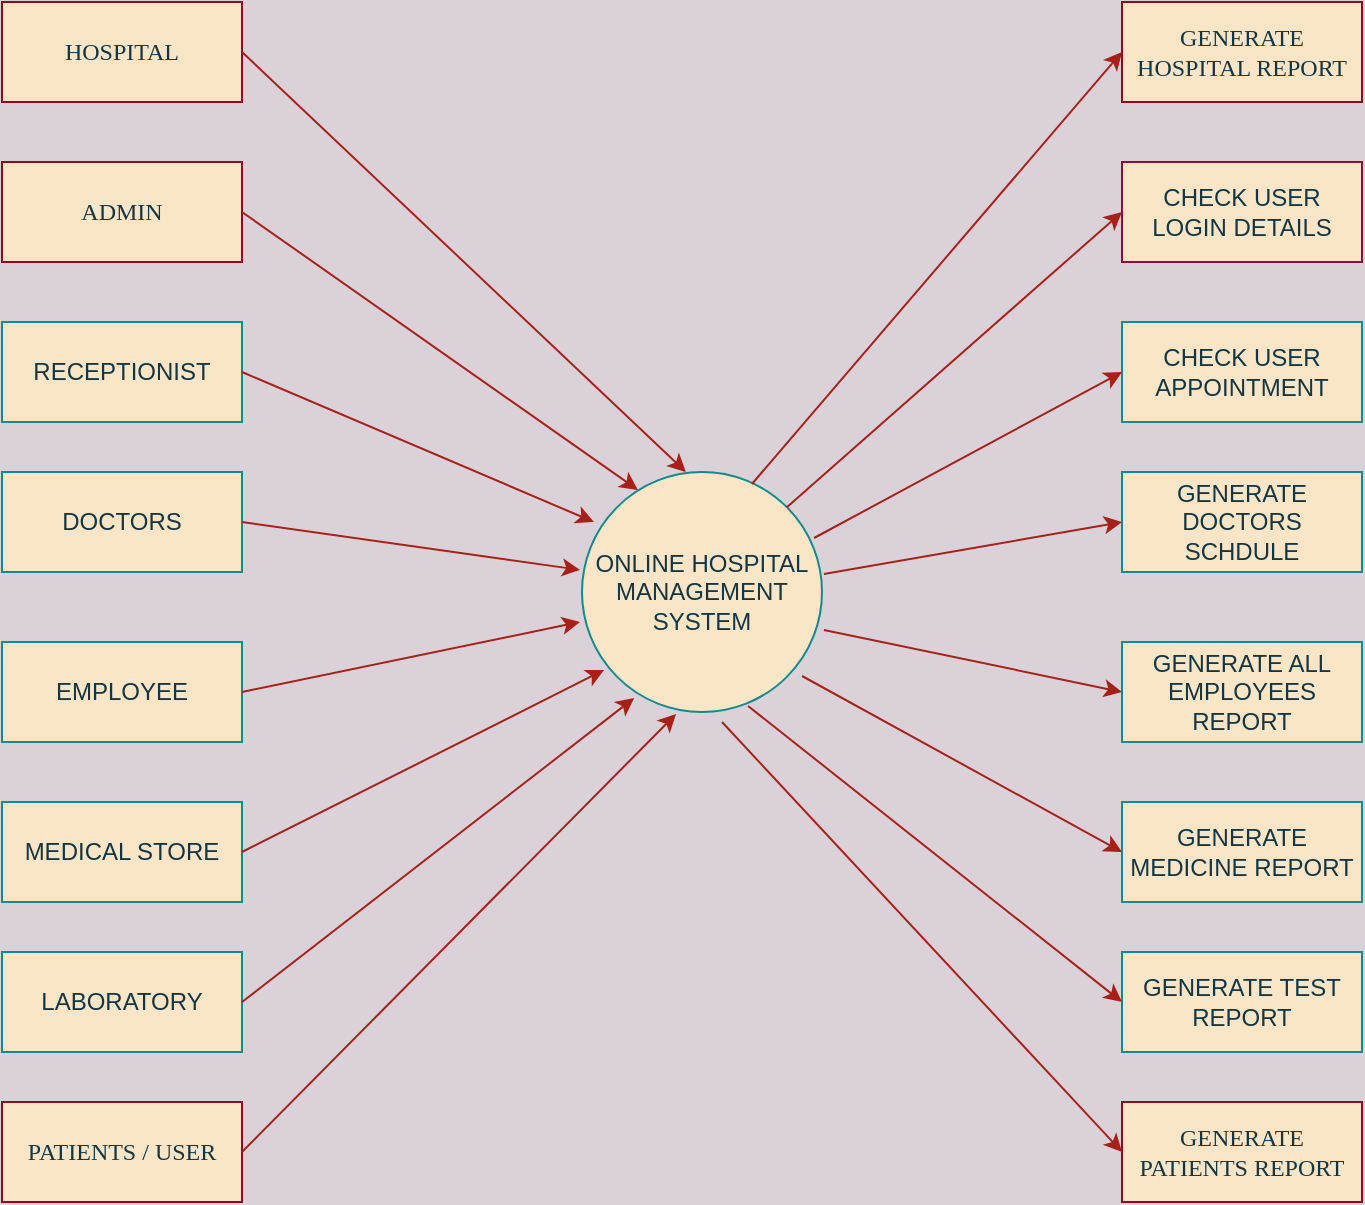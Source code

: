 <mxfile version="14.0.1" type="github"><diagram id="DVASFaZAz6q-PHXZ2Sll" name="Page-1"><mxGraphModel dx="868" dy="450" grid="1" gridSize="10" guides="1" tooltips="1" connect="1" arrows="1" fold="1" page="1" pageScale="1" pageWidth="827" pageHeight="1169" background="#DAD2D8" math="0" shadow="0"><root><mxCell id="0"/><mxCell id="1" parent="0"/><mxCell id="huZP6y6xVw-NCn5vDcRq-1" value="ONLINE HOSPITAL MANAGEMENT SYSTEM" style="ellipse;whiteSpace=wrap;html=1;aspect=fixed;fillColor=#FAE5C7;strokeColor=#0F8B8D;fontColor=#143642;" parent="1" vertex="1"><mxGeometry x="340" y="295" width="120" height="120" as="geometry"/></mxCell><mxCell id="huZP6y6xVw-NCn5vDcRq-2" value="&lt;font face=&quot;Verdana&quot; style=&quot;font-size: 12px&quot;&gt;ADMIN&lt;/font&gt;" style="rounded=0;whiteSpace=wrap;html=1;fillColor=#FAE5C7;strokeColor=#8D0B25;fontColor=#143642;" parent="1" vertex="1"><mxGeometry x="50" y="140" width="120" height="50" as="geometry"/></mxCell><mxCell id="huZP6y6xVw-NCn5vDcRq-3" value="RECEPTIONIST" style="rounded=0;whiteSpace=wrap;html=1;fillColor=#FAE5C7;strokeColor=#0F8B8D;fontColor=#143642;" parent="1" vertex="1"><mxGeometry x="50" y="220" width="120" height="50" as="geometry"/></mxCell><mxCell id="huZP6y6xVw-NCn5vDcRq-4" value="DOCTORS" style="rounded=0;whiteSpace=wrap;html=1;fillColor=#FAE5C7;strokeColor=#0F8B8D;fontColor=#143642;" parent="1" vertex="1"><mxGeometry x="50" y="295" width="120" height="50" as="geometry"/></mxCell><mxCell id="huZP6y6xVw-NCn5vDcRq-5" value="EMPLOYEE" style="rounded=0;whiteSpace=wrap;html=1;fillColor=#FAE5C7;strokeColor=#0F8B8D;fontColor=#143642;" parent="1" vertex="1"><mxGeometry x="50" y="380" width="120" height="50" as="geometry"/></mxCell><mxCell id="huZP6y6xVw-NCn5vDcRq-6" value="MEDICAL STORE" style="rounded=0;whiteSpace=wrap;html=1;fillColor=#FAE5C7;strokeColor=#0F8B8D;fontColor=#143642;" parent="1" vertex="1"><mxGeometry x="50" y="460" width="120" height="50" as="geometry"/></mxCell><mxCell id="huZP6y6xVw-NCn5vDcRq-7" value="LABORATORY" style="rounded=0;whiteSpace=wrap;html=1;fillColor=#FAE5C7;strokeColor=#0F8B8D;fontColor=#143642;" parent="1" vertex="1"><mxGeometry x="50" y="535" width="120" height="50" as="geometry"/></mxCell><mxCell id="huZP6y6xVw-NCn5vDcRq-8" value="CHECK USER LOGIN DETAILS" style="rounded=0;whiteSpace=wrap;html=1;fillColor=#FAE5C7;strokeColor=#8D0D40;fontColor=#143642;" parent="1" vertex="1"><mxGeometry x="610" y="140" width="120" height="50" as="geometry"/></mxCell><mxCell id="huZP6y6xVw-NCn5vDcRq-9" value="CHECK USER APPOINTMENT" style="rounded=0;whiteSpace=wrap;html=1;fillColor=#FAE5C7;strokeColor=#0F8B8D;fontColor=#143642;" parent="1" vertex="1"><mxGeometry x="610" y="220" width="120" height="50" as="geometry"/></mxCell><mxCell id="huZP6y6xVw-NCn5vDcRq-10" value="GENERATE DOCTORS SCHDULE" style="rounded=0;whiteSpace=wrap;html=1;fillColor=#FAE5C7;strokeColor=#0F8B8D;fontColor=#143642;" parent="1" vertex="1"><mxGeometry x="610" y="295" width="120" height="50" as="geometry"/></mxCell><mxCell id="huZP6y6xVw-NCn5vDcRq-11" value="GENERATE ALL EMPLOYEES REPORT" style="rounded=0;whiteSpace=wrap;html=1;fillColor=#FAE5C7;strokeColor=#0F8B8D;fontColor=#143642;" parent="1" vertex="1"><mxGeometry x="610" y="380" width="120" height="50" as="geometry"/></mxCell><mxCell id="huZP6y6xVw-NCn5vDcRq-12" value="GENERATE MEDICINE REPORT" style="rounded=0;whiteSpace=wrap;html=1;fillColor=#FAE5C7;strokeColor=#0F8B8D;fontColor=#143642;" parent="1" vertex="1"><mxGeometry x="610" y="460" width="120" height="50" as="geometry"/></mxCell><mxCell id="huZP6y6xVw-NCn5vDcRq-13" value="GENERATE TEST REPORT" style="rounded=0;whiteSpace=wrap;html=1;fillColor=#FAE5C7;strokeColor=#0F8B8D;fontColor=#143642;" parent="1" vertex="1"><mxGeometry x="610" y="535" width="120" height="50" as="geometry"/></mxCell><mxCell id="huZP6y6xVw-NCn5vDcRq-14" value="" style="endArrow=classic;html=1;exitX=1;exitY=0.5;exitDx=0;exitDy=0;entryX=0.233;entryY=0.075;entryDx=0;entryDy=0;entryPerimeter=0;strokeColor=#A8201A;fontColor=#143642;labelBackgroundColor=#DAD2D8;" parent="1" source="huZP6y6xVw-NCn5vDcRq-2" target="huZP6y6xVw-NCn5vDcRq-1" edge="1"><mxGeometry width="50" height="50" relative="1" as="geometry"><mxPoint x="320" y="310" as="sourcePoint"/><mxPoint x="440" y="330" as="targetPoint"/></mxGeometry></mxCell><mxCell id="huZP6y6xVw-NCn5vDcRq-15" value="" style="endArrow=classic;html=1;exitX=1;exitY=0.5;exitDx=0;exitDy=0;strokeColor=#A8201A;fontColor=#143642;labelBackgroundColor=#DAD2D8;" parent="1" source="huZP6y6xVw-NCn5vDcRq-3" edge="1"><mxGeometry width="50" height="50" relative="1" as="geometry"><mxPoint x="390" y="380" as="sourcePoint"/><mxPoint x="346" y="320" as="targetPoint"/></mxGeometry></mxCell><mxCell id="huZP6y6xVw-NCn5vDcRq-16" value="" style="endArrow=classic;html=1;exitX=1;exitY=0.5;exitDx=0;exitDy=0;entryX=-0.008;entryY=0.408;entryDx=0;entryDy=0;entryPerimeter=0;strokeColor=#A8201A;fontColor=#143642;labelBackgroundColor=#DAD2D8;" parent="1" source="huZP6y6xVw-NCn5vDcRq-4" target="huZP6y6xVw-NCn5vDcRq-1" edge="1"><mxGeometry width="50" height="50" relative="1" as="geometry"><mxPoint x="390" y="380" as="sourcePoint"/><mxPoint x="350" y="330" as="targetPoint"/></mxGeometry></mxCell><mxCell id="huZP6y6xVw-NCn5vDcRq-17" value="" style="endArrow=classic;html=1;exitX=1;exitY=0.5;exitDx=0;exitDy=0;strokeColor=#A8201A;fontColor=#143642;labelBackgroundColor=#DAD2D8;" parent="1" source="huZP6y6xVw-NCn5vDcRq-5" edge="1"><mxGeometry width="50" height="50" relative="1" as="geometry"><mxPoint x="390" y="380" as="sourcePoint"/><mxPoint x="339" y="370" as="targetPoint"/></mxGeometry></mxCell><mxCell id="huZP6y6xVw-NCn5vDcRq-18" value="" style="endArrow=classic;html=1;exitX=1;exitY=0.5;exitDx=0;exitDy=0;entryX=0.092;entryY=0.825;entryDx=0;entryDy=0;entryPerimeter=0;strokeColor=#A8201A;fontColor=#143642;labelBackgroundColor=#DAD2D8;" parent="1" source="huZP6y6xVw-NCn5vDcRq-6" target="huZP6y6xVw-NCn5vDcRq-1" edge="1"><mxGeometry width="50" height="50" relative="1" as="geometry"><mxPoint x="390" y="380" as="sourcePoint"/><mxPoint x="440" y="330" as="targetPoint"/></mxGeometry></mxCell><mxCell id="huZP6y6xVw-NCn5vDcRq-19" value="" style="endArrow=classic;html=1;exitX=1;exitY=0.5;exitDx=0;exitDy=0;entryX=0.217;entryY=0.942;entryDx=0;entryDy=0;entryPerimeter=0;strokeColor=#A8201A;fontColor=#143642;labelBackgroundColor=#DAD2D8;" parent="1" source="huZP6y6xVw-NCn5vDcRq-7" target="huZP6y6xVw-NCn5vDcRq-1" edge="1"><mxGeometry width="50" height="50" relative="1" as="geometry"><mxPoint x="390" y="380" as="sourcePoint"/><mxPoint x="440" y="330" as="targetPoint"/></mxGeometry></mxCell><mxCell id="huZP6y6xVw-NCn5vDcRq-20" value="" style="endArrow=classic;html=1;entryX=0;entryY=0.5;entryDx=0;entryDy=0;exitX=1;exitY=0;exitDx=0;exitDy=0;strokeColor=#A8201A;fontColor=#143642;labelBackgroundColor=#DAD2D8;" parent="1" source="huZP6y6xVw-NCn5vDcRq-1" target="huZP6y6xVw-NCn5vDcRq-8" edge="1"><mxGeometry width="50" height="50" relative="1" as="geometry"><mxPoint x="390" y="380" as="sourcePoint"/><mxPoint x="440" y="330" as="targetPoint"/></mxGeometry></mxCell><mxCell id="huZP6y6xVw-NCn5vDcRq-21" value="" style="endArrow=classic;html=1;entryX=0;entryY=0.5;entryDx=0;entryDy=0;exitX=0.967;exitY=0.275;exitDx=0;exitDy=0;exitPerimeter=0;strokeColor=#A8201A;fontColor=#143642;labelBackgroundColor=#DAD2D8;" parent="1" source="huZP6y6xVw-NCn5vDcRq-1" target="huZP6y6xVw-NCn5vDcRq-9" edge="1"><mxGeometry width="50" height="50" relative="1" as="geometry"><mxPoint x="390" y="380" as="sourcePoint"/><mxPoint x="440" y="330" as="targetPoint"/></mxGeometry></mxCell><mxCell id="huZP6y6xVw-NCn5vDcRq-22" value="" style="endArrow=classic;html=1;entryX=0;entryY=0.5;entryDx=0;entryDy=0;exitX=1.008;exitY=0.425;exitDx=0;exitDy=0;exitPerimeter=0;strokeColor=#A8201A;fontColor=#143642;labelBackgroundColor=#DAD2D8;" parent="1" source="huZP6y6xVw-NCn5vDcRq-1" target="huZP6y6xVw-NCn5vDcRq-10" edge="1"><mxGeometry width="50" height="50" relative="1" as="geometry"><mxPoint x="390" y="380" as="sourcePoint"/><mxPoint x="440" y="330" as="targetPoint"/></mxGeometry></mxCell><mxCell id="huZP6y6xVw-NCn5vDcRq-23" value="" style="endArrow=classic;html=1;entryX=0;entryY=0.5;entryDx=0;entryDy=0;exitX=1.008;exitY=0.658;exitDx=0;exitDy=0;exitPerimeter=0;strokeColor=#A8201A;fontColor=#143642;labelBackgroundColor=#DAD2D8;" parent="1" source="huZP6y6xVw-NCn5vDcRq-1" target="huZP6y6xVw-NCn5vDcRq-11" edge="1"><mxGeometry width="50" height="50" relative="1" as="geometry"><mxPoint x="390" y="380" as="sourcePoint"/><mxPoint x="440" y="330" as="targetPoint"/></mxGeometry></mxCell><mxCell id="huZP6y6xVw-NCn5vDcRq-24" value="" style="endArrow=classic;html=1;entryX=0;entryY=0.5;entryDx=0;entryDy=0;exitX=0.917;exitY=0.85;exitDx=0;exitDy=0;exitPerimeter=0;strokeColor=#A8201A;fontColor=#143642;labelBackgroundColor=#DAD2D8;" parent="1" source="huZP6y6xVw-NCn5vDcRq-1" target="huZP6y6xVw-NCn5vDcRq-12" edge="1"><mxGeometry width="50" height="50" relative="1" as="geometry"><mxPoint x="390" y="380" as="sourcePoint"/><mxPoint x="440" y="330" as="targetPoint"/></mxGeometry></mxCell><mxCell id="huZP6y6xVw-NCn5vDcRq-25" value="" style="endArrow=classic;html=1;entryX=0;entryY=0.5;entryDx=0;entryDy=0;exitX=0.692;exitY=0.975;exitDx=0;exitDy=0;exitPerimeter=0;strokeColor=#A8201A;fontColor=#143642;labelBackgroundColor=#DAD2D8;" parent="1" source="huZP6y6xVw-NCn5vDcRq-1" target="huZP6y6xVw-NCn5vDcRq-13" edge="1"><mxGeometry width="50" height="50" relative="1" as="geometry"><mxPoint x="390" y="380" as="sourcePoint"/><mxPoint x="440" y="330" as="targetPoint"/></mxGeometry></mxCell><mxCell id="huZP6y6xVw-NCn5vDcRq-26" value="&lt;font face=&quot;Verdana&quot; style=&quot;font-size: 12px&quot;&gt;HOSPITAL&lt;/font&gt;" style="rounded=0;whiteSpace=wrap;html=1;fillColor=#FAE5C7;strokeColor=#8D0B25;fontColor=#143642;" parent="1" vertex="1"><mxGeometry x="50" y="60" width="120" height="50" as="geometry"/></mxCell><mxCell id="huZP6y6xVw-NCn5vDcRq-27" value="&lt;font face=&quot;Verdana&quot; style=&quot;font-size: 12px&quot;&gt;GENERATE HOSPITAL REPORT&lt;/font&gt;" style="rounded=0;whiteSpace=wrap;html=1;fillColor=#FAE5C7;strokeColor=#8D0B25;fontColor=#143642;" parent="1" vertex="1"><mxGeometry x="610" y="60" width="120" height="50" as="geometry"/></mxCell><mxCell id="huZP6y6xVw-NCn5vDcRq-28" value="" style="endArrow=classic;html=1;strokeColor=#A8201A;fillColor=#FAE5C7;fontColor=#143642;exitX=1;exitY=0.5;exitDx=0;exitDy=0;entryX=0.433;entryY=0;entryDx=0;entryDy=0;entryPerimeter=0;" parent="1" source="huZP6y6xVw-NCn5vDcRq-26" target="huZP6y6xVw-NCn5vDcRq-1" edge="1"><mxGeometry width="50" height="50" relative="1" as="geometry"><mxPoint x="390" y="230" as="sourcePoint"/><mxPoint x="440" y="180" as="targetPoint"/></mxGeometry></mxCell><mxCell id="huZP6y6xVw-NCn5vDcRq-29" value="" style="endArrow=classic;html=1;strokeColor=#A8201A;fillColor=#FAE5C7;fontColor=#143642;entryX=0;entryY=0.5;entryDx=0;entryDy=0;exitX=0.708;exitY=0.05;exitDx=0;exitDy=0;exitPerimeter=0;" parent="1" source="huZP6y6xVw-NCn5vDcRq-1" target="huZP6y6xVw-NCn5vDcRq-27" edge="1"><mxGeometry width="50" height="50" relative="1" as="geometry"><mxPoint x="390" y="230" as="sourcePoint"/><mxPoint x="440" y="180" as="targetPoint"/></mxGeometry></mxCell><mxCell id="huZP6y6xVw-NCn5vDcRq-30" value="&lt;font face=&quot;Verdana&quot; style=&quot;font-size: 12px&quot;&gt;PATIENTS / USER&lt;/font&gt;" style="rounded=0;whiteSpace=wrap;html=1;fillColor=#FAE5C7;strokeColor=#8D0B25;fontColor=#143642;" parent="1" vertex="1"><mxGeometry x="50" y="610" width="120" height="50" as="geometry"/></mxCell><mxCell id="huZP6y6xVw-NCn5vDcRq-31" value="&lt;font face=&quot;Verdana&quot; style=&quot;font-size: 12px&quot;&gt;GENERATE PATIENTS REPORT&lt;/font&gt;" style="rounded=0;whiteSpace=wrap;html=1;fillColor=#FAE5C7;strokeColor=#8D0B25;fontColor=#143642;" parent="1" vertex="1"><mxGeometry x="610" y="610" width="120" height="50" as="geometry"/></mxCell><mxCell id="huZP6y6xVw-NCn5vDcRq-32" value="" style="endArrow=classic;html=1;strokeColor=#A8201A;fillColor=#FAE5C7;fontColor=#143642;exitX=1;exitY=0.5;exitDx=0;exitDy=0;entryX=0.392;entryY=1.008;entryDx=0;entryDy=0;entryPerimeter=0;" parent="1" source="huZP6y6xVw-NCn5vDcRq-30" target="huZP6y6xVw-NCn5vDcRq-1" edge="1"><mxGeometry width="50" height="50" relative="1" as="geometry"><mxPoint x="390" y="550" as="sourcePoint"/><mxPoint x="440" y="500" as="targetPoint"/></mxGeometry></mxCell><mxCell id="huZP6y6xVw-NCn5vDcRq-33" value="" style="endArrow=classic;html=1;strokeColor=#A8201A;fillColor=#FAE5C7;fontColor=#143642;entryX=0;entryY=0.5;entryDx=0;entryDy=0;" parent="1" target="huZP6y6xVw-NCn5vDcRq-31" edge="1"><mxGeometry width="50" height="50" relative="1" as="geometry"><mxPoint x="410" y="420" as="sourcePoint"/><mxPoint x="440" y="500" as="targetPoint"/></mxGeometry></mxCell></root></mxGraphModel></diagram></mxfile>